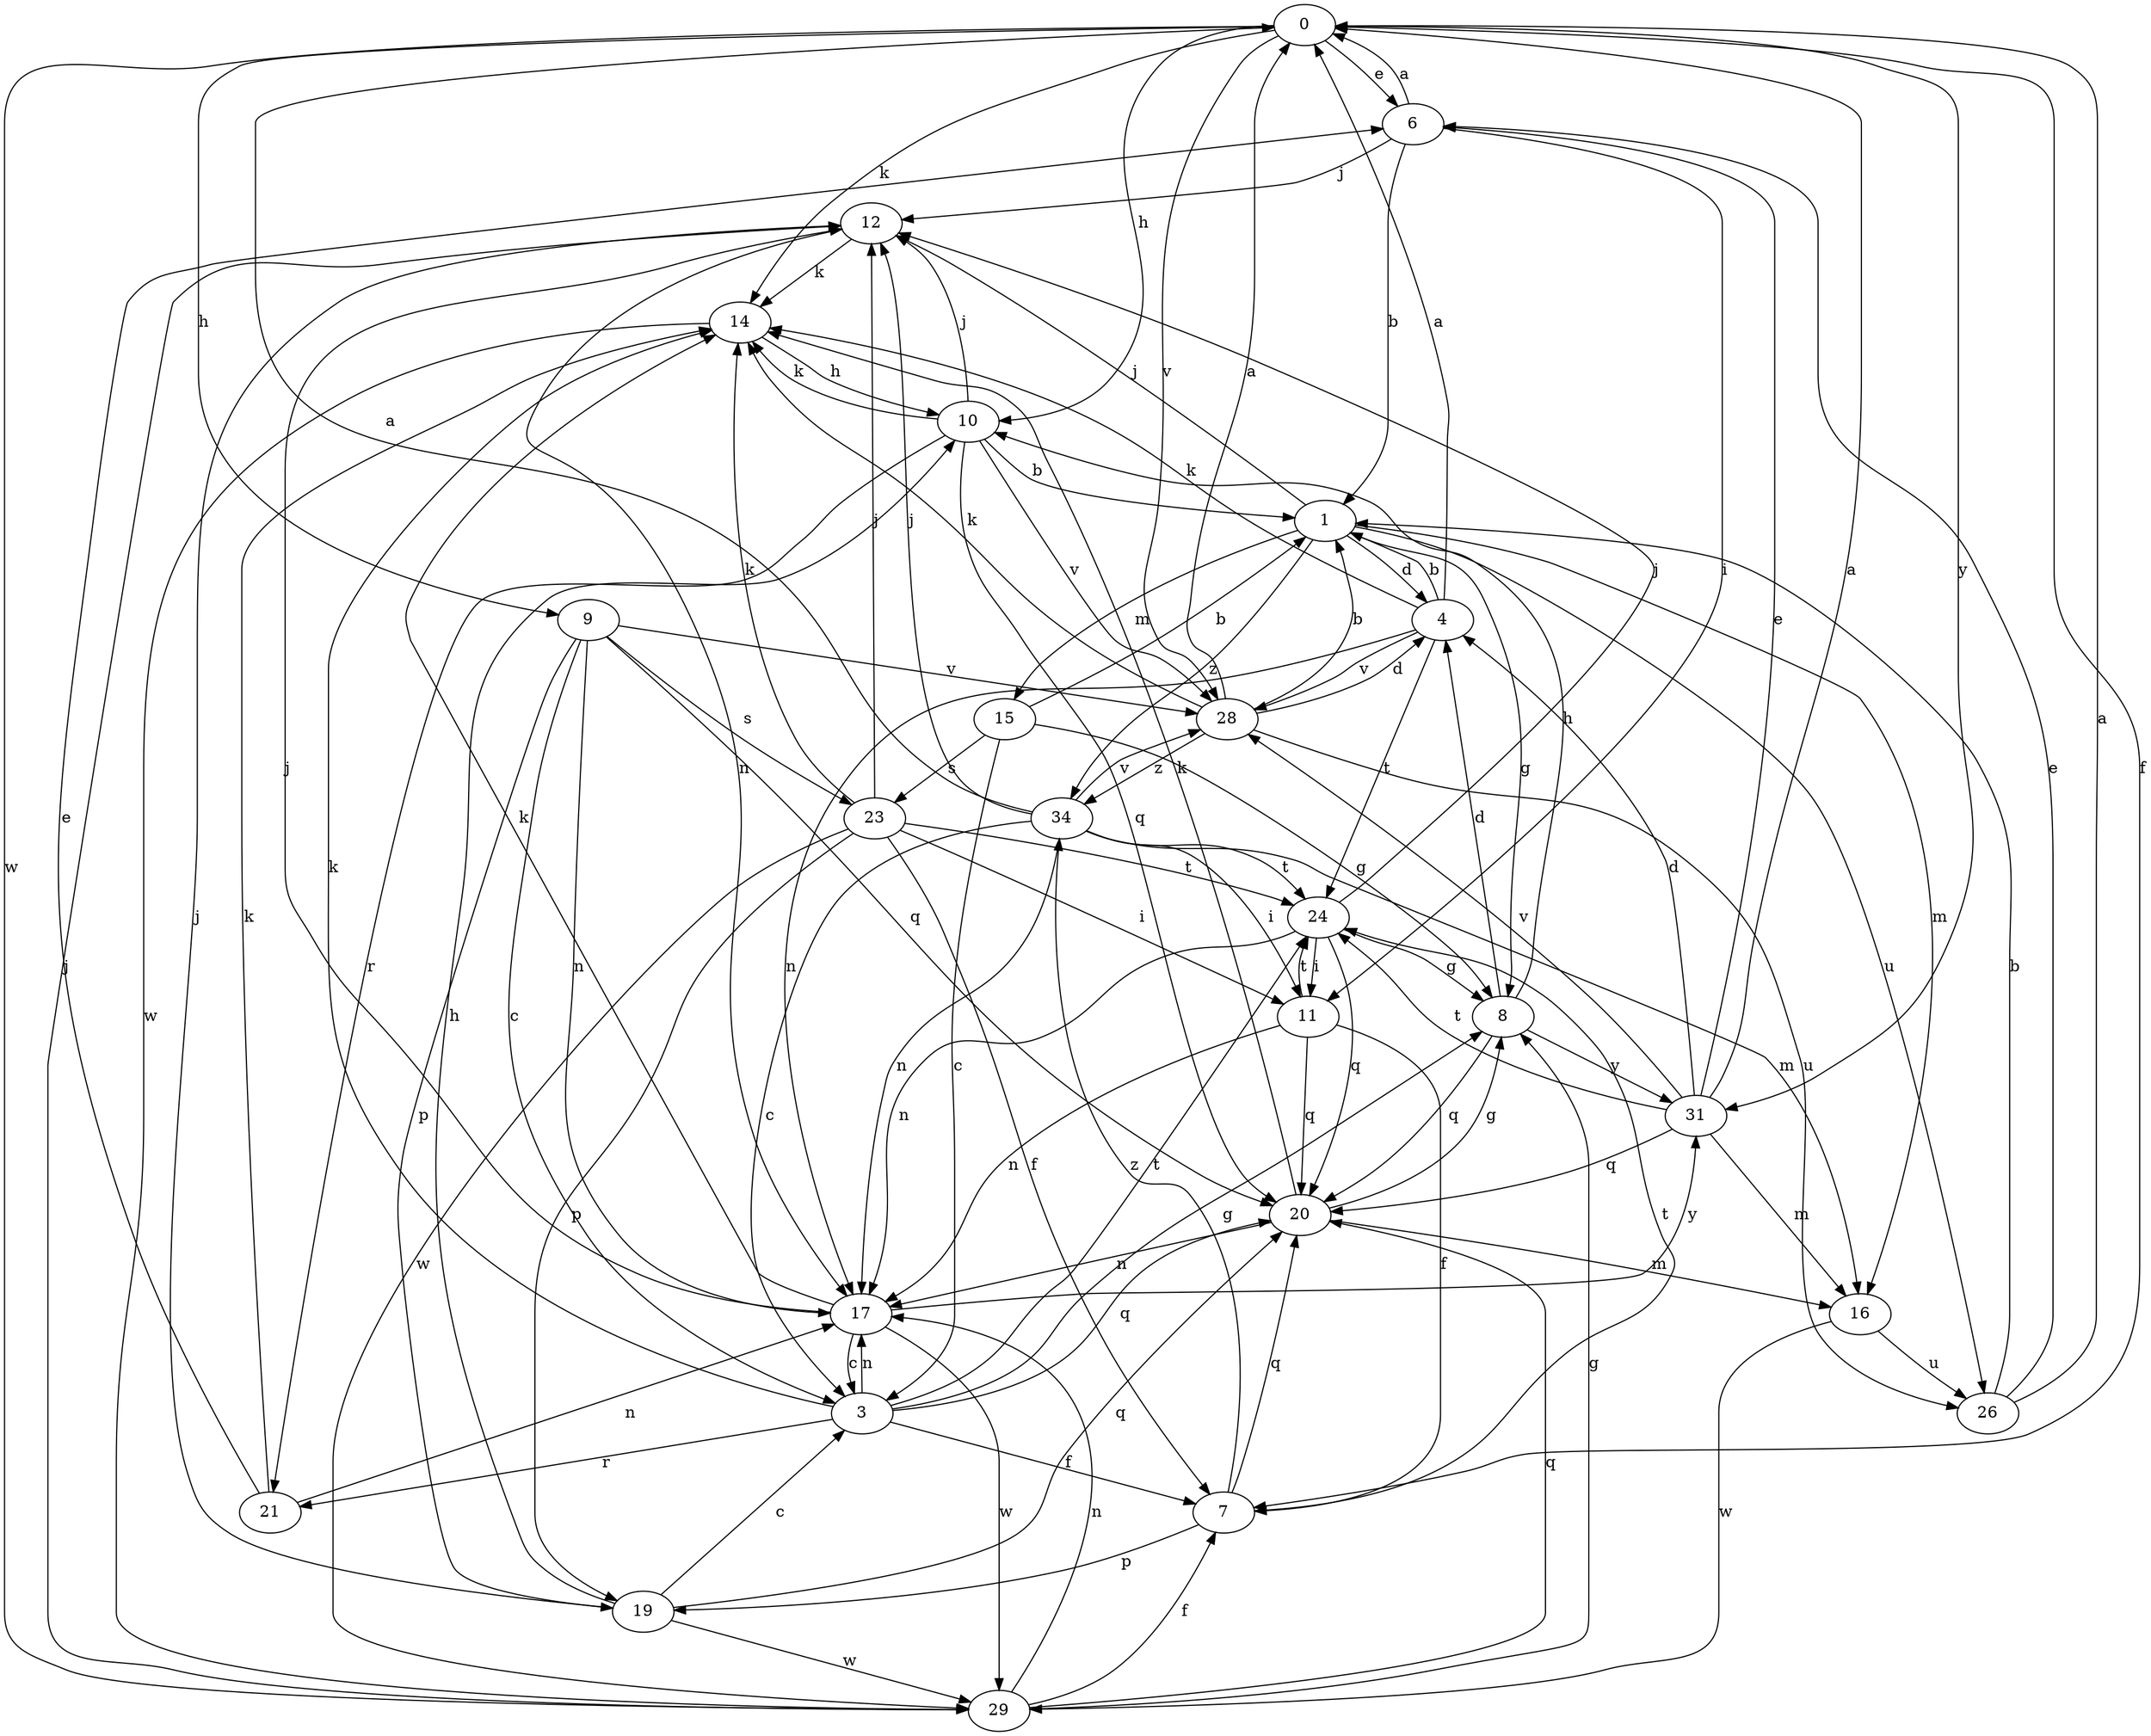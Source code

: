 strict digraph  {
0;
1;
3;
4;
6;
7;
8;
9;
10;
11;
12;
14;
15;
16;
17;
19;
20;
21;
23;
24;
26;
28;
29;
31;
34;
0 -> 6  [label=e];
0 -> 7  [label=f];
0 -> 9  [label=h];
0 -> 10  [label=h];
0 -> 14  [label=k];
0 -> 28  [label=v];
0 -> 29  [label=w];
0 -> 31  [label=y];
1 -> 4  [label=d];
1 -> 8  [label=g];
1 -> 12  [label=j];
1 -> 15  [label=m];
1 -> 16  [label=m];
1 -> 26  [label=u];
1 -> 34  [label=z];
3 -> 7  [label=f];
3 -> 8  [label=g];
3 -> 14  [label=k];
3 -> 17  [label=n];
3 -> 20  [label=q];
3 -> 21  [label=r];
3 -> 24  [label=t];
4 -> 0  [label=a];
4 -> 1  [label=b];
4 -> 14  [label=k];
4 -> 17  [label=n];
4 -> 24  [label=t];
4 -> 28  [label=v];
6 -> 0  [label=a];
6 -> 1  [label=b];
6 -> 11  [label=i];
6 -> 12  [label=j];
7 -> 19  [label=p];
7 -> 20  [label=q];
7 -> 24  [label=t];
7 -> 34  [label=z];
8 -> 4  [label=d];
8 -> 10  [label=h];
8 -> 20  [label=q];
8 -> 31  [label=y];
9 -> 3  [label=c];
9 -> 17  [label=n];
9 -> 19  [label=p];
9 -> 20  [label=q];
9 -> 23  [label=s];
9 -> 28  [label=v];
10 -> 1  [label=b];
10 -> 12  [label=j];
10 -> 14  [label=k];
10 -> 20  [label=q];
10 -> 21  [label=r];
10 -> 28  [label=v];
11 -> 7  [label=f];
11 -> 17  [label=n];
11 -> 20  [label=q];
11 -> 24  [label=t];
12 -> 14  [label=k];
12 -> 17  [label=n];
14 -> 10  [label=h];
14 -> 29  [label=w];
15 -> 1  [label=b];
15 -> 3  [label=c];
15 -> 8  [label=g];
15 -> 23  [label=s];
16 -> 26  [label=u];
16 -> 29  [label=w];
17 -> 3  [label=c];
17 -> 12  [label=j];
17 -> 14  [label=k];
17 -> 29  [label=w];
17 -> 31  [label=y];
19 -> 3  [label=c];
19 -> 10  [label=h];
19 -> 12  [label=j];
19 -> 20  [label=q];
19 -> 29  [label=w];
20 -> 8  [label=g];
20 -> 14  [label=k];
20 -> 16  [label=m];
20 -> 17  [label=n];
21 -> 6  [label=e];
21 -> 14  [label=k];
21 -> 17  [label=n];
23 -> 7  [label=f];
23 -> 11  [label=i];
23 -> 12  [label=j];
23 -> 14  [label=k];
23 -> 19  [label=p];
23 -> 24  [label=t];
23 -> 29  [label=w];
24 -> 8  [label=g];
24 -> 11  [label=i];
24 -> 12  [label=j];
24 -> 17  [label=n];
24 -> 20  [label=q];
26 -> 0  [label=a];
26 -> 1  [label=b];
26 -> 6  [label=e];
28 -> 0  [label=a];
28 -> 1  [label=b];
28 -> 4  [label=d];
28 -> 14  [label=k];
28 -> 26  [label=u];
28 -> 34  [label=z];
29 -> 7  [label=f];
29 -> 8  [label=g];
29 -> 12  [label=j];
29 -> 17  [label=n];
29 -> 20  [label=q];
31 -> 0  [label=a];
31 -> 4  [label=d];
31 -> 6  [label=e];
31 -> 16  [label=m];
31 -> 20  [label=q];
31 -> 24  [label=t];
31 -> 28  [label=v];
34 -> 0  [label=a];
34 -> 3  [label=c];
34 -> 11  [label=i];
34 -> 12  [label=j];
34 -> 16  [label=m];
34 -> 17  [label=n];
34 -> 24  [label=t];
34 -> 28  [label=v];
}

